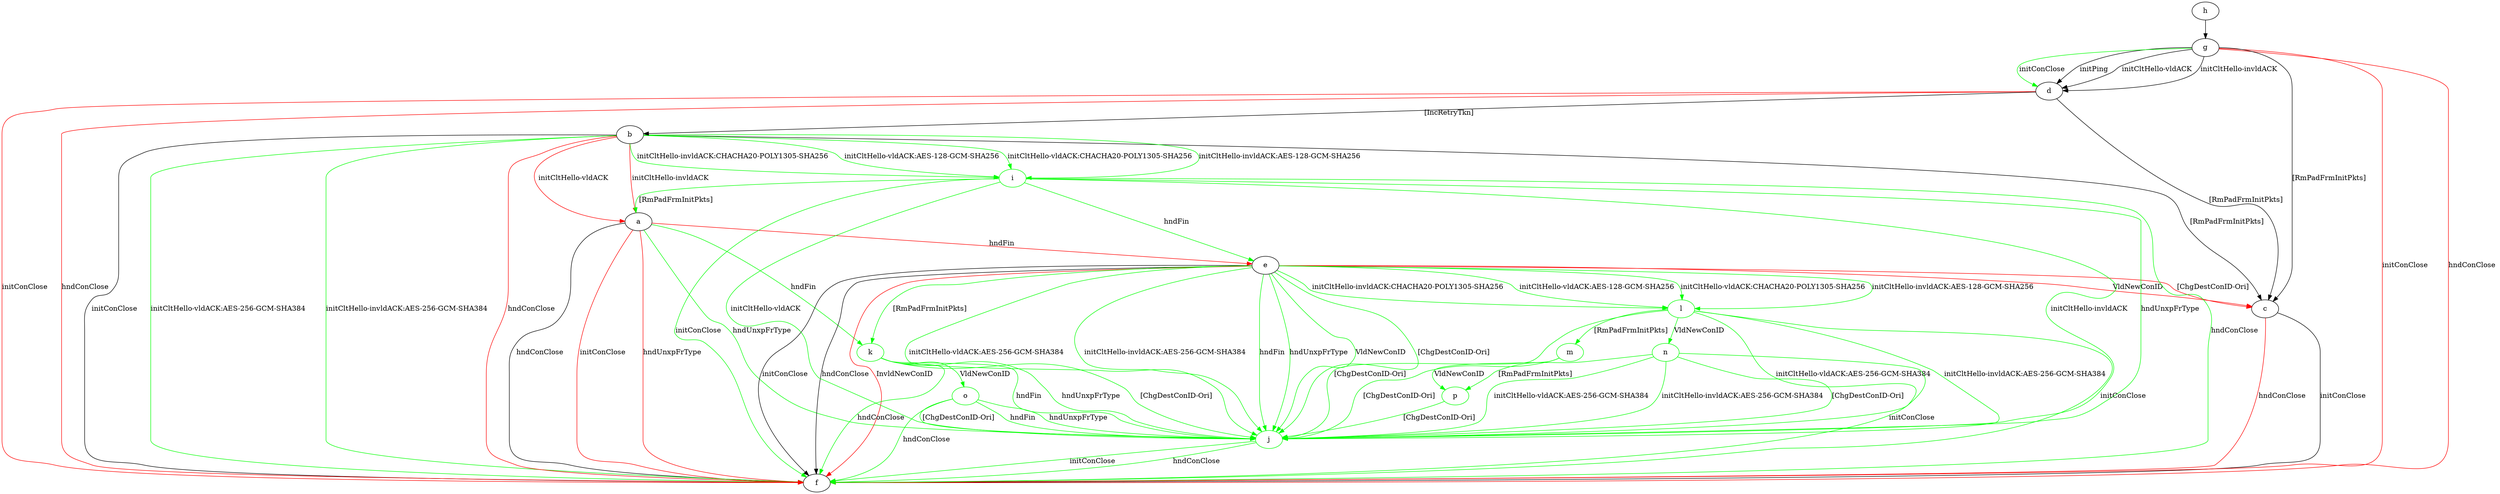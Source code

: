 digraph "" {
	a -> e	[key=0,
		color=red,
		label="hndFin "];
	a -> f	[key=0,
		label="hndConClose "];
	a -> f	[key=1,
		color=red,
		label="initConClose "];
	a -> f	[key=2,
		color=red,
		label="hndUnxpFrType "];
	j	[color=green];
	a -> j	[key=0,
		color=green,
		label="hndUnxpFrType "];
	k	[color=green];
	a -> k	[key=0,
		color=green,
		label="hndFin "];
	b -> a	[key=0,
		color=red,
		label="initCltHello-vldACK "];
	b -> a	[key=1,
		color=red,
		label="initCltHello-invldACK "];
	b -> c	[key=0,
		label="[RmPadFrmInitPkts] "];
	b -> f	[key=0,
		label="initConClose "];
	b -> f	[key=1,
		color=green,
		label="initCltHello-vldACK:AES-256-GCM-SHA384 "];
	b -> f	[key=2,
		color=green,
		label="initCltHello-invldACK:AES-256-GCM-SHA384 "];
	b -> f	[key=3,
		color=red,
		label="hndConClose "];
	i	[color=green];
	b -> i	[key=0,
		color=green,
		label="initCltHello-vldACK:AES-128-GCM-SHA256 "];
	b -> i	[key=1,
		color=green,
		label="initCltHello-vldACK:CHACHA20-POLY1305-SHA256 "];
	b -> i	[key=2,
		color=green,
		label="initCltHello-invldACK:AES-128-GCM-SHA256 "];
	b -> i	[key=3,
		color=green,
		label="initCltHello-invldACK:CHACHA20-POLY1305-SHA256 "];
	c -> f	[key=0,
		label="initConClose "];
	c -> f	[key=1,
		color=red,
		label="hndConClose "];
	d -> b	[key=0,
		label="[IncRetryTkn] "];
	d -> c	[key=0,
		label="[RmPadFrmInitPkts] "];
	d -> f	[key=0,
		color=red,
		label="initConClose "];
	d -> f	[key=1,
		color=red,
		label="hndConClose "];
	e -> c	[key=0,
		color=red,
		label="VldNewConID "];
	e -> c	[key=1,
		color=red,
		label="[ChgDestConID-Ori] "];
	e -> f	[key=0,
		label="initConClose "];
	e -> f	[key=1,
		label="hndConClose "];
	e -> f	[key=2,
		color=red,
		label="InvldNewConID "];
	e -> j	[key=0,
		color=green,
		label="initCltHello-vldACK:AES-256-GCM-SHA384 "];
	e -> j	[key=1,
		color=green,
		label="initCltHello-invldACK:AES-256-GCM-SHA384 "];
	e -> j	[key=2,
		color=green,
		label="hndFin "];
	e -> j	[key=3,
		color=green,
		label="hndUnxpFrType "];
	e -> j	[key=4,
		color=green,
		label="VldNewConID "];
	e -> j	[key=5,
		color=green,
		label="[ChgDestConID-Ori] "];
	e -> k	[key=0,
		color=green,
		label="[RmPadFrmInitPkts] "];
	l	[color=green];
	e -> l	[key=0,
		color=green,
		label="initCltHello-vldACK:AES-128-GCM-SHA256 "];
	e -> l	[key=1,
		color=green,
		label="initCltHello-vldACK:CHACHA20-POLY1305-SHA256 "];
	e -> l	[key=2,
		color=green,
		label="initCltHello-invldACK:AES-128-GCM-SHA256 "];
	e -> l	[key=3,
		color=green,
		label="initCltHello-invldACK:CHACHA20-POLY1305-SHA256 "];
	g -> c	[key=0,
		label="[RmPadFrmInitPkts] "];
	g -> d	[key=0,
		label="initPing "];
	g -> d	[key=1,
		label="initCltHello-vldACK "];
	g -> d	[key=2,
		label="initCltHello-invldACK "];
	g -> d	[key=3,
		color=green,
		label="initConClose "];
	g -> f	[key=0,
		color=red,
		label="initConClose "];
	g -> f	[key=1,
		color=red,
		label="hndConClose "];
	h -> g	[key=0];
	i -> a	[key=0,
		color=green,
		label="[RmPadFrmInitPkts] "];
	i -> e	[key=0,
		color=green,
		label="hndFin "];
	i -> f	[key=0,
		color=green,
		label="initConClose "];
	i -> f	[key=1,
		color=green,
		label="hndConClose "];
	i -> j	[key=0,
		color=green,
		label="initCltHello-vldACK "];
	i -> j	[key=1,
		color=green,
		label="initCltHello-invldACK "];
	i -> j	[key=2,
		color=green,
		label="hndUnxpFrType "];
	j -> f	[key=0,
		color=green,
		label="initConClose "];
	j -> f	[key=1,
		color=green,
		label="hndConClose "];
	k -> f	[key=0,
		color=green,
		label="hndConClose "];
	k -> j	[key=0,
		color=green,
		label="hndFin "];
	k -> j	[key=1,
		color=green,
		label="hndUnxpFrType "];
	k -> j	[key=2,
		color=green,
		label="[ChgDestConID-Ori] "];
	o	[color=green];
	k -> o	[key=0,
		color=green,
		label="VldNewConID "];
	l -> f	[key=0,
		color=green,
		label="initConClose "];
	l -> j	[key=0,
		color=green,
		label="initCltHello-vldACK:AES-256-GCM-SHA384 "];
	l -> j	[key=1,
		color=green,
		label="initCltHello-invldACK:AES-256-GCM-SHA384 "];
	l -> j	[key=2,
		color=green,
		label="[ChgDestConID-Ori] "];
	m	[color=green];
	l -> m	[key=0,
		color=green,
		label="[RmPadFrmInitPkts] "];
	n	[color=green];
	l -> n	[key=0,
		color=green,
		label="VldNewConID "];
	m -> j	[key=0,
		color=green,
		label="[ChgDestConID-Ori] "];
	p	[color=green];
	m -> p	[key=0,
		color=green,
		label="VldNewConID "];
	n -> f	[key=0,
		color=green,
		label="initConClose "];
	n -> j	[key=0,
		color=green,
		label="initCltHello-vldACK:AES-256-GCM-SHA384 "];
	n -> j	[key=1,
		color=green,
		label="initCltHello-invldACK:AES-256-GCM-SHA384 "];
	n -> j	[key=2,
		color=green,
		label="[ChgDestConID-Ori] "];
	n -> p	[key=0,
		color=green,
		label="[RmPadFrmInitPkts] "];
	o -> f	[key=0,
		color=green,
		label="hndConClose "];
	o -> j	[key=0,
		color=green,
		label="hndFin "];
	o -> j	[key=1,
		color=green,
		label="hndUnxpFrType "];
	o -> j	[key=2,
		color=green,
		label="[ChgDestConID-Ori] "];
	p -> j	[key=0,
		color=green,
		label="[ChgDestConID-Ori] "];
}
